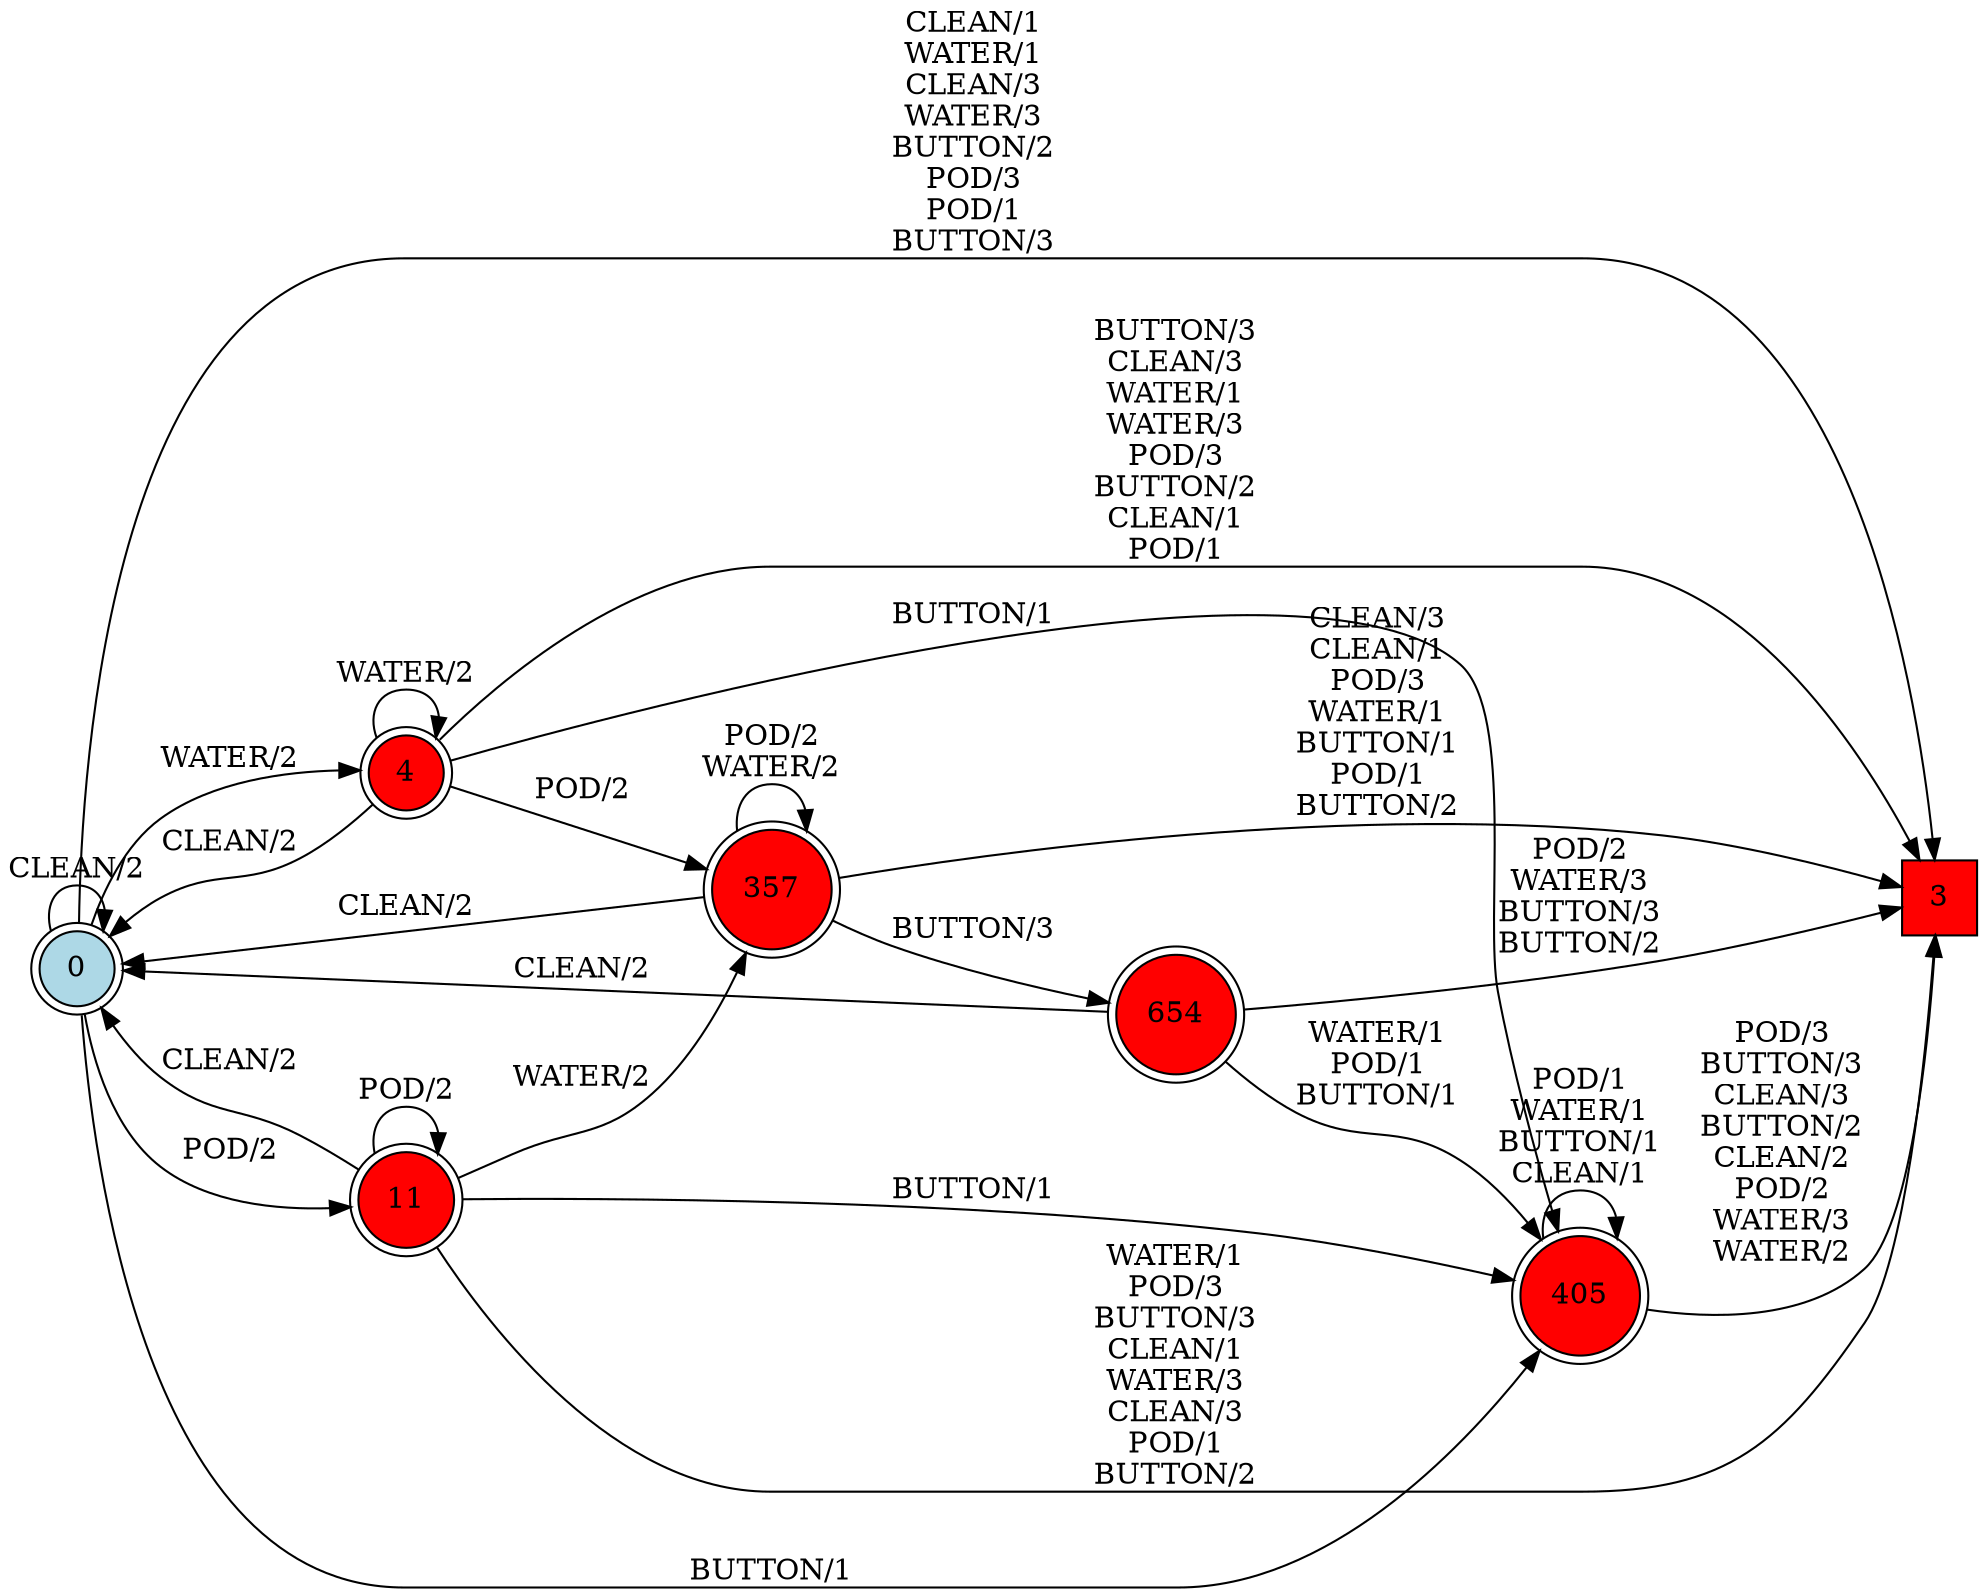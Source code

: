 digraph G {
  rankdir=LR;
  node [shape=circle, style=filled, fillcolor=white];
  "0" [isInitial=True, fillcolor=lightblue, shape=doublecircle];
  "3" [fillcolor=red, shape=square];
  "4" [fillcolor=red, shape=doublecircle];
  "11" [fillcolor=red, shape=doublecircle];
  "357" [fillcolor=red, shape=doublecircle];
  "405" [fillcolor=red, shape=doublecircle];
  "654" [fillcolor=red, shape=doublecircle];
  "0" -> "4" [label="WATER/2"];
  "0" -> "11" [label="POD/2"];
  "0" -> "3" [label="CLEAN/1\nWATER/1\nCLEAN/3\nWATER/3\nBUTTON/2\nPOD/3\nPOD/1\nBUTTON/3"];
  "0" -> "0" [label="CLEAN/2"];
  "0" -> "405" [label="BUTTON/1"];
  "4" -> "3" [label="BUTTON/3\nCLEAN/3\nWATER/1\nWATER/3\nPOD/3\nBUTTON/2\nCLEAN/1\nPOD/1"];
  "4" -> "357" [label="POD/2"];
  "4" -> "0" [label="CLEAN/2"];
  "4" -> "4" [label="WATER/2"];
  "4" -> "405" [label="BUTTON/1"];
  "11" -> "3" [label="WATER/1\nPOD/3\nBUTTON/3\nCLEAN/1\nWATER/3\nCLEAN/3\nPOD/1\nBUTTON/2"];
  "11" -> "11" [label="POD/2"];
  "11" -> "0" [label="CLEAN/2"];
  "11" -> "357" [label="WATER/2"];
  "11" -> "405" [label="BUTTON/1"];
  "357" -> "3" [label="CLEAN/3\nCLEAN/1\nPOD/3\nWATER/1\nBUTTON/1\nPOD/1\nBUTTON/2"];
  "357" -> "654" [label="BUTTON/3"];
  "357" -> "357" [label="POD/2\nWATER/2"];
  "357" -> "0" [label="CLEAN/2"];
  "405" -> "3" [label="POD/3\nBUTTON/3\nCLEAN/3\nBUTTON/2\nCLEAN/2\nPOD/2\nWATER/3\nWATER/2"];
  "405" -> "405" [label="POD/1\nWATER/1\nBUTTON/1\nCLEAN/1"];
  "654" -> "3" [label="POD/2\nWATER/3\nBUTTON/3\nBUTTON/2"];
  "654" -> "0" [label="CLEAN/2"];
  "654" -> "405" [label="WATER/1\nPOD/1\nBUTTON/1"];
}